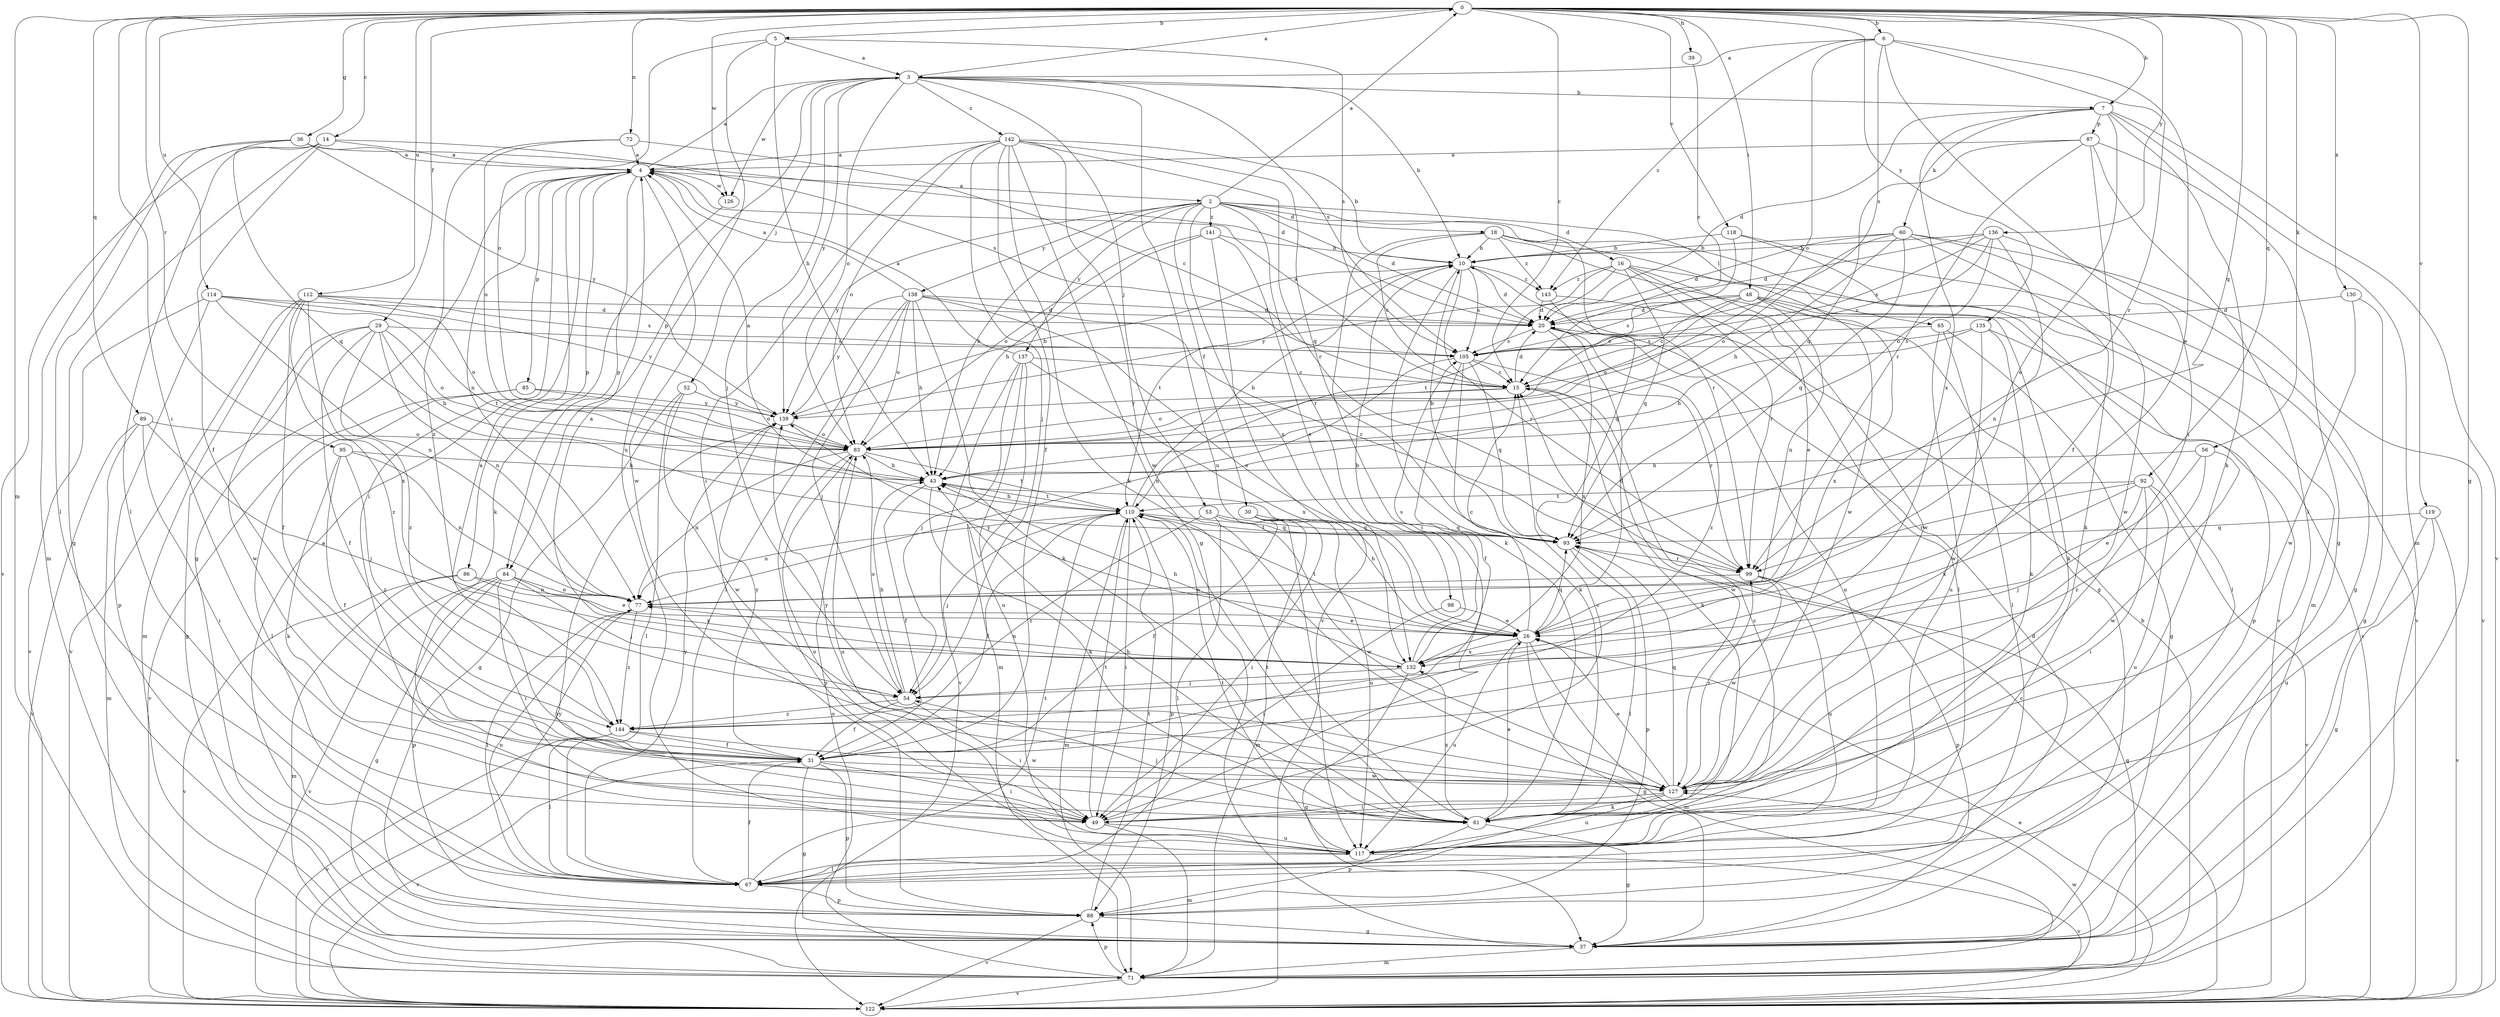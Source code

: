 strict digraph  {
0;
2;
3;
4;
5;
6;
7;
10;
14;
15;
16;
18;
20;
26;
29;
30;
31;
36;
37;
39;
43;
48;
49;
52;
53;
54;
56;
60;
61;
65;
67;
71;
72;
77;
83;
84;
85;
86;
87;
88;
89;
92;
93;
95;
98;
99;
105;
110;
112;
114;
117;
118;
119;
122;
126;
127;
130;
132;
135;
136;
137;
138;
139;
141;
142;
143;
144;
0 -> 5  [label=b];
0 -> 6  [label=b];
0 -> 7  [label=b];
0 -> 14  [label=c];
0 -> 15  [label=c];
0 -> 29  [label=f];
0 -> 36  [label=g];
0 -> 37  [label=g];
0 -> 39  [label=h];
0 -> 48  [label=i];
0 -> 49  [label=i];
0 -> 56  [label=k];
0 -> 71  [label=m];
0 -> 72  [label=n];
0 -> 89  [label=q];
0 -> 92  [label=q];
0 -> 93  [label=q];
0 -> 95  [label=r];
0 -> 112  [label=u];
0 -> 114  [label=u];
0 -> 118  [label=v];
0 -> 119  [label=v];
0 -> 126  [label=w];
0 -> 130  [label=x];
0 -> 135  [label=y];
0 -> 136  [label=y];
2 -> 0  [label=a];
2 -> 16  [label=d];
2 -> 18  [label=d];
2 -> 20  [label=d];
2 -> 30  [label=f];
2 -> 43  [label=h];
2 -> 65  [label=l];
2 -> 98  [label=r];
2 -> 99  [label=r];
2 -> 132  [label=x];
2 -> 137  [label=y];
2 -> 138  [label=y];
2 -> 139  [label=y];
2 -> 141  [label=z];
3 -> 0  [label=a];
3 -> 7  [label=b];
3 -> 10  [label=b];
3 -> 52  [label=j];
3 -> 53  [label=j];
3 -> 54  [label=j];
3 -> 83  [label=o];
3 -> 84  [label=p];
3 -> 105  [label=s];
3 -> 117  [label=u];
3 -> 126  [label=w];
3 -> 139  [label=y];
3 -> 142  [label=z];
4 -> 2  [label=a];
4 -> 3  [label=a];
4 -> 37  [label=g];
4 -> 49  [label=i];
4 -> 77  [label=n];
4 -> 84  [label=p];
4 -> 85  [label=p];
4 -> 86  [label=p];
4 -> 126  [label=w];
4 -> 127  [label=w];
5 -> 3  [label=a];
5 -> 43  [label=h];
5 -> 83  [label=o];
5 -> 105  [label=s];
5 -> 117  [label=u];
6 -> 3  [label=a];
6 -> 26  [label=e];
6 -> 49  [label=i];
6 -> 83  [label=o];
6 -> 99  [label=r];
6 -> 105  [label=s];
6 -> 143  [label=z];
7 -> 20  [label=d];
7 -> 26  [label=e];
7 -> 60  [label=k];
7 -> 61  [label=k];
7 -> 71  [label=m];
7 -> 87  [label=p];
7 -> 122  [label=v];
7 -> 132  [label=x];
10 -> 20  [label=d];
10 -> 61  [label=k];
10 -> 99  [label=r];
10 -> 105  [label=s];
10 -> 110  [label=t];
10 -> 143  [label=z];
14 -> 4  [label=a];
14 -> 31  [label=f];
14 -> 37  [label=g];
14 -> 67  [label=l];
14 -> 105  [label=s];
14 -> 122  [label=v];
15 -> 4  [label=a];
15 -> 20  [label=d];
15 -> 61  [label=k];
15 -> 83  [label=o];
15 -> 127  [label=w];
15 -> 139  [label=y];
16 -> 26  [label=e];
16 -> 93  [label=q];
16 -> 99  [label=r];
16 -> 110  [label=t];
16 -> 122  [label=v];
16 -> 127  [label=w];
16 -> 139  [label=y];
16 -> 143  [label=z];
18 -> 10  [label=b];
18 -> 15  [label=c];
18 -> 37  [label=g];
18 -> 49  [label=i];
18 -> 122  [label=v];
18 -> 127  [label=w];
18 -> 143  [label=z];
20 -> 105  [label=s];
20 -> 117  [label=u];
20 -> 132  [label=x];
20 -> 144  [label=z];
26 -> 15  [label=c];
26 -> 20  [label=d];
26 -> 37  [label=g];
26 -> 43  [label=h];
26 -> 71  [label=m];
26 -> 93  [label=q];
26 -> 110  [label=t];
26 -> 117  [label=u];
26 -> 132  [label=x];
26 -> 139  [label=y];
29 -> 31  [label=f];
29 -> 37  [label=g];
29 -> 43  [label=h];
29 -> 77  [label=n];
29 -> 83  [label=o];
29 -> 105  [label=s];
29 -> 127  [label=w];
29 -> 144  [label=z];
30 -> 31  [label=f];
30 -> 49  [label=i];
30 -> 71  [label=m];
30 -> 93  [label=q];
30 -> 117  [label=u];
31 -> 4  [label=a];
31 -> 37  [label=g];
31 -> 49  [label=i];
31 -> 88  [label=p];
31 -> 122  [label=v];
31 -> 127  [label=w];
31 -> 139  [label=y];
36 -> 4  [label=a];
36 -> 20  [label=d];
36 -> 67  [label=l];
36 -> 71  [label=m];
36 -> 93  [label=q];
36 -> 139  [label=y];
37 -> 20  [label=d];
37 -> 71  [label=m];
39 -> 15  [label=c];
43 -> 4  [label=a];
43 -> 31  [label=f];
43 -> 61  [label=k];
43 -> 110  [label=t];
48 -> 15  [label=c];
48 -> 20  [label=d];
48 -> 61  [label=k];
48 -> 67  [label=l];
48 -> 77  [label=n];
48 -> 83  [label=o];
48 -> 105  [label=s];
48 -> 132  [label=x];
49 -> 15  [label=c];
49 -> 71  [label=m];
49 -> 110  [label=t];
49 -> 117  [label=u];
52 -> 37  [label=g];
52 -> 67  [label=l];
52 -> 127  [label=w];
52 -> 139  [label=y];
53 -> 67  [label=l];
53 -> 93  [label=q];
53 -> 127  [label=w];
53 -> 144  [label=z];
54 -> 31  [label=f];
54 -> 43  [label=h];
54 -> 49  [label=i];
54 -> 83  [label=o];
54 -> 144  [label=z];
56 -> 26  [label=e];
56 -> 43  [label=h];
56 -> 127  [label=w];
56 -> 144  [label=z];
60 -> 10  [label=b];
60 -> 20  [label=d];
60 -> 43  [label=h];
60 -> 61  [label=k];
60 -> 83  [label=o];
60 -> 93  [label=q];
60 -> 122  [label=v];
60 -> 127  [label=w];
61 -> 26  [label=e];
61 -> 37  [label=g];
61 -> 43  [label=h];
61 -> 54  [label=j];
61 -> 88  [label=p];
61 -> 110  [label=t];
61 -> 132  [label=x];
65 -> 37  [label=g];
65 -> 67  [label=l];
65 -> 105  [label=s];
65 -> 117  [label=u];
67 -> 31  [label=f];
67 -> 77  [label=n];
67 -> 88  [label=p];
67 -> 110  [label=t];
67 -> 139  [label=y];
71 -> 10  [label=b];
71 -> 83  [label=o];
71 -> 88  [label=p];
71 -> 93  [label=q];
71 -> 122  [label=v];
71 -> 127  [label=w];
72 -> 4  [label=a];
72 -> 15  [label=c];
72 -> 83  [label=o];
72 -> 144  [label=z];
77 -> 26  [label=e];
77 -> 49  [label=i];
77 -> 67  [label=l];
77 -> 144  [label=z];
83 -> 43  [label=h];
83 -> 77  [label=n];
83 -> 88  [label=p];
83 -> 110  [label=t];
83 -> 117  [label=u];
84 -> 37  [label=g];
84 -> 49  [label=i];
84 -> 54  [label=j];
84 -> 77  [label=n];
84 -> 88  [label=p];
84 -> 122  [label=v];
84 -> 132  [label=x];
85 -> 67  [label=l];
85 -> 83  [label=o];
85 -> 122  [label=v];
85 -> 139  [label=y];
86 -> 26  [label=e];
86 -> 71  [label=m];
86 -> 77  [label=n];
86 -> 122  [label=v];
87 -> 4  [label=a];
87 -> 31  [label=f];
87 -> 37  [label=g];
87 -> 67  [label=l];
87 -> 93  [label=q];
87 -> 99  [label=r];
88 -> 4  [label=a];
88 -> 37  [label=g];
88 -> 110  [label=t];
88 -> 122  [label=v];
89 -> 49  [label=i];
89 -> 54  [label=j];
89 -> 71  [label=m];
89 -> 83  [label=o];
89 -> 122  [label=v];
92 -> 49  [label=i];
92 -> 54  [label=j];
92 -> 99  [label=r];
92 -> 110  [label=t];
92 -> 117  [label=u];
92 -> 122  [label=v];
92 -> 132  [label=x];
93 -> 10  [label=b];
93 -> 67  [label=l];
93 -> 88  [label=p];
93 -> 99  [label=r];
93 -> 110  [label=t];
95 -> 31  [label=f];
95 -> 43  [label=h];
95 -> 61  [label=k];
95 -> 77  [label=n];
95 -> 144  [label=z];
98 -> 26  [label=e];
98 -> 49  [label=i];
99 -> 77  [label=n];
99 -> 88  [label=p];
99 -> 117  [label=u];
99 -> 127  [label=w];
105 -> 15  [label=c];
105 -> 31  [label=f];
105 -> 61  [label=k];
105 -> 77  [label=n];
105 -> 93  [label=q];
105 -> 99  [label=r];
110 -> 10  [label=b];
110 -> 31  [label=f];
110 -> 43  [label=h];
110 -> 49  [label=i];
110 -> 54  [label=j];
110 -> 71  [label=m];
110 -> 77  [label=n];
110 -> 88  [label=p];
110 -> 93  [label=q];
112 -> 20  [label=d];
112 -> 31  [label=f];
112 -> 71  [label=m];
112 -> 105  [label=s];
112 -> 122  [label=v];
112 -> 132  [label=x];
112 -> 139  [label=y];
112 -> 144  [label=z];
114 -> 20  [label=d];
114 -> 77  [label=n];
114 -> 83  [label=o];
114 -> 88  [label=p];
114 -> 110  [label=t];
114 -> 122  [label=v];
117 -> 15  [label=c];
117 -> 67  [label=l];
117 -> 83  [label=o];
117 -> 110  [label=t];
117 -> 122  [label=v];
118 -> 10  [label=b];
118 -> 71  [label=m];
118 -> 83  [label=o];
118 -> 122  [label=v];
119 -> 37  [label=g];
119 -> 93  [label=q];
119 -> 117  [label=u];
119 -> 122  [label=v];
122 -> 15  [label=c];
122 -> 26  [label=e];
122 -> 139  [label=y];
126 -> 61  [label=k];
127 -> 26  [label=e];
127 -> 49  [label=i];
127 -> 61  [label=k];
127 -> 93  [label=q];
127 -> 99  [label=r];
127 -> 117  [label=u];
127 -> 139  [label=y];
130 -> 20  [label=d];
130 -> 37  [label=g];
130 -> 127  [label=w];
132 -> 4  [label=a];
132 -> 10  [label=b];
132 -> 37  [label=g];
132 -> 43  [label=h];
132 -> 54  [label=j];
132 -> 77  [label=n];
132 -> 105  [label=s];
135 -> 43  [label=h];
135 -> 61  [label=k];
135 -> 88  [label=p];
135 -> 105  [label=s];
135 -> 127  [label=w];
136 -> 10  [label=b];
136 -> 15  [label=c];
136 -> 20  [label=d];
136 -> 37  [label=g];
136 -> 77  [label=n];
136 -> 83  [label=o];
136 -> 105  [label=s];
137 -> 4  [label=a];
137 -> 15  [label=c];
137 -> 54  [label=j];
137 -> 71  [label=m];
137 -> 117  [label=u];
137 -> 122  [label=v];
137 -> 132  [label=x];
138 -> 4  [label=a];
138 -> 20  [label=d];
138 -> 26  [label=e];
138 -> 43  [label=h];
138 -> 54  [label=j];
138 -> 61  [label=k];
138 -> 67  [label=l];
138 -> 83  [label=o];
138 -> 99  [label=r];
138 -> 139  [label=y];
139 -> 10  [label=b];
139 -> 83  [label=o];
141 -> 10  [label=b];
141 -> 26  [label=e];
141 -> 43  [label=h];
141 -> 83  [label=o];
141 -> 122  [label=v];
142 -> 4  [label=a];
142 -> 10  [label=b];
142 -> 31  [label=f];
142 -> 37  [label=g];
142 -> 49  [label=i];
142 -> 54  [label=j];
142 -> 61  [label=k];
142 -> 83  [label=o];
142 -> 93  [label=q];
142 -> 99  [label=r];
142 -> 127  [label=w];
143 -> 20  [label=d];
143 -> 67  [label=l];
143 -> 93  [label=q];
144 -> 31  [label=f];
144 -> 67  [label=l];
144 -> 122  [label=v];
144 -> 127  [label=w];
}
